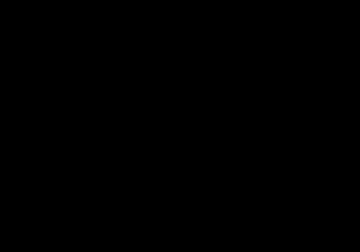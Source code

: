set terminal pngcairo nocrop enhanced font "verdana,8" size 640,400
set output "Clique_result.eps"

set terminal postscript eps enhanced color font 'Times-Roman,18'

set title "Clique Consensus for 5 to 25 nodes"

set grid ytics lc rgb "black" lw 1.5 lt 0.1
set grid xtics lc rgb "black" lw 1.5 lt 0.1


set xlabel "Input TPS"
set ylabel "Output TPS"

set key at graph 0.32, 0.95

#csv settings:
# set key autotitle columnhead
set datafile separator comma


$data << EOD
200,196,194,193,193
500,460,468,460,460
1000,880,830,820,770
1500,1200,1400,1200,1100
2000,1500,1400,1200,1100
3000,1500,1400,1200,1100
EOD

plot "$data" using 1:2 with linespoints title "5 nodes", \
    "$data" using 1:3 with linespoints title "10 nodes", \
    "$data" using 1:4 with linespoints title "20 nodes", \
    "$data" using 1:5 with linespoints title "25 nodes"